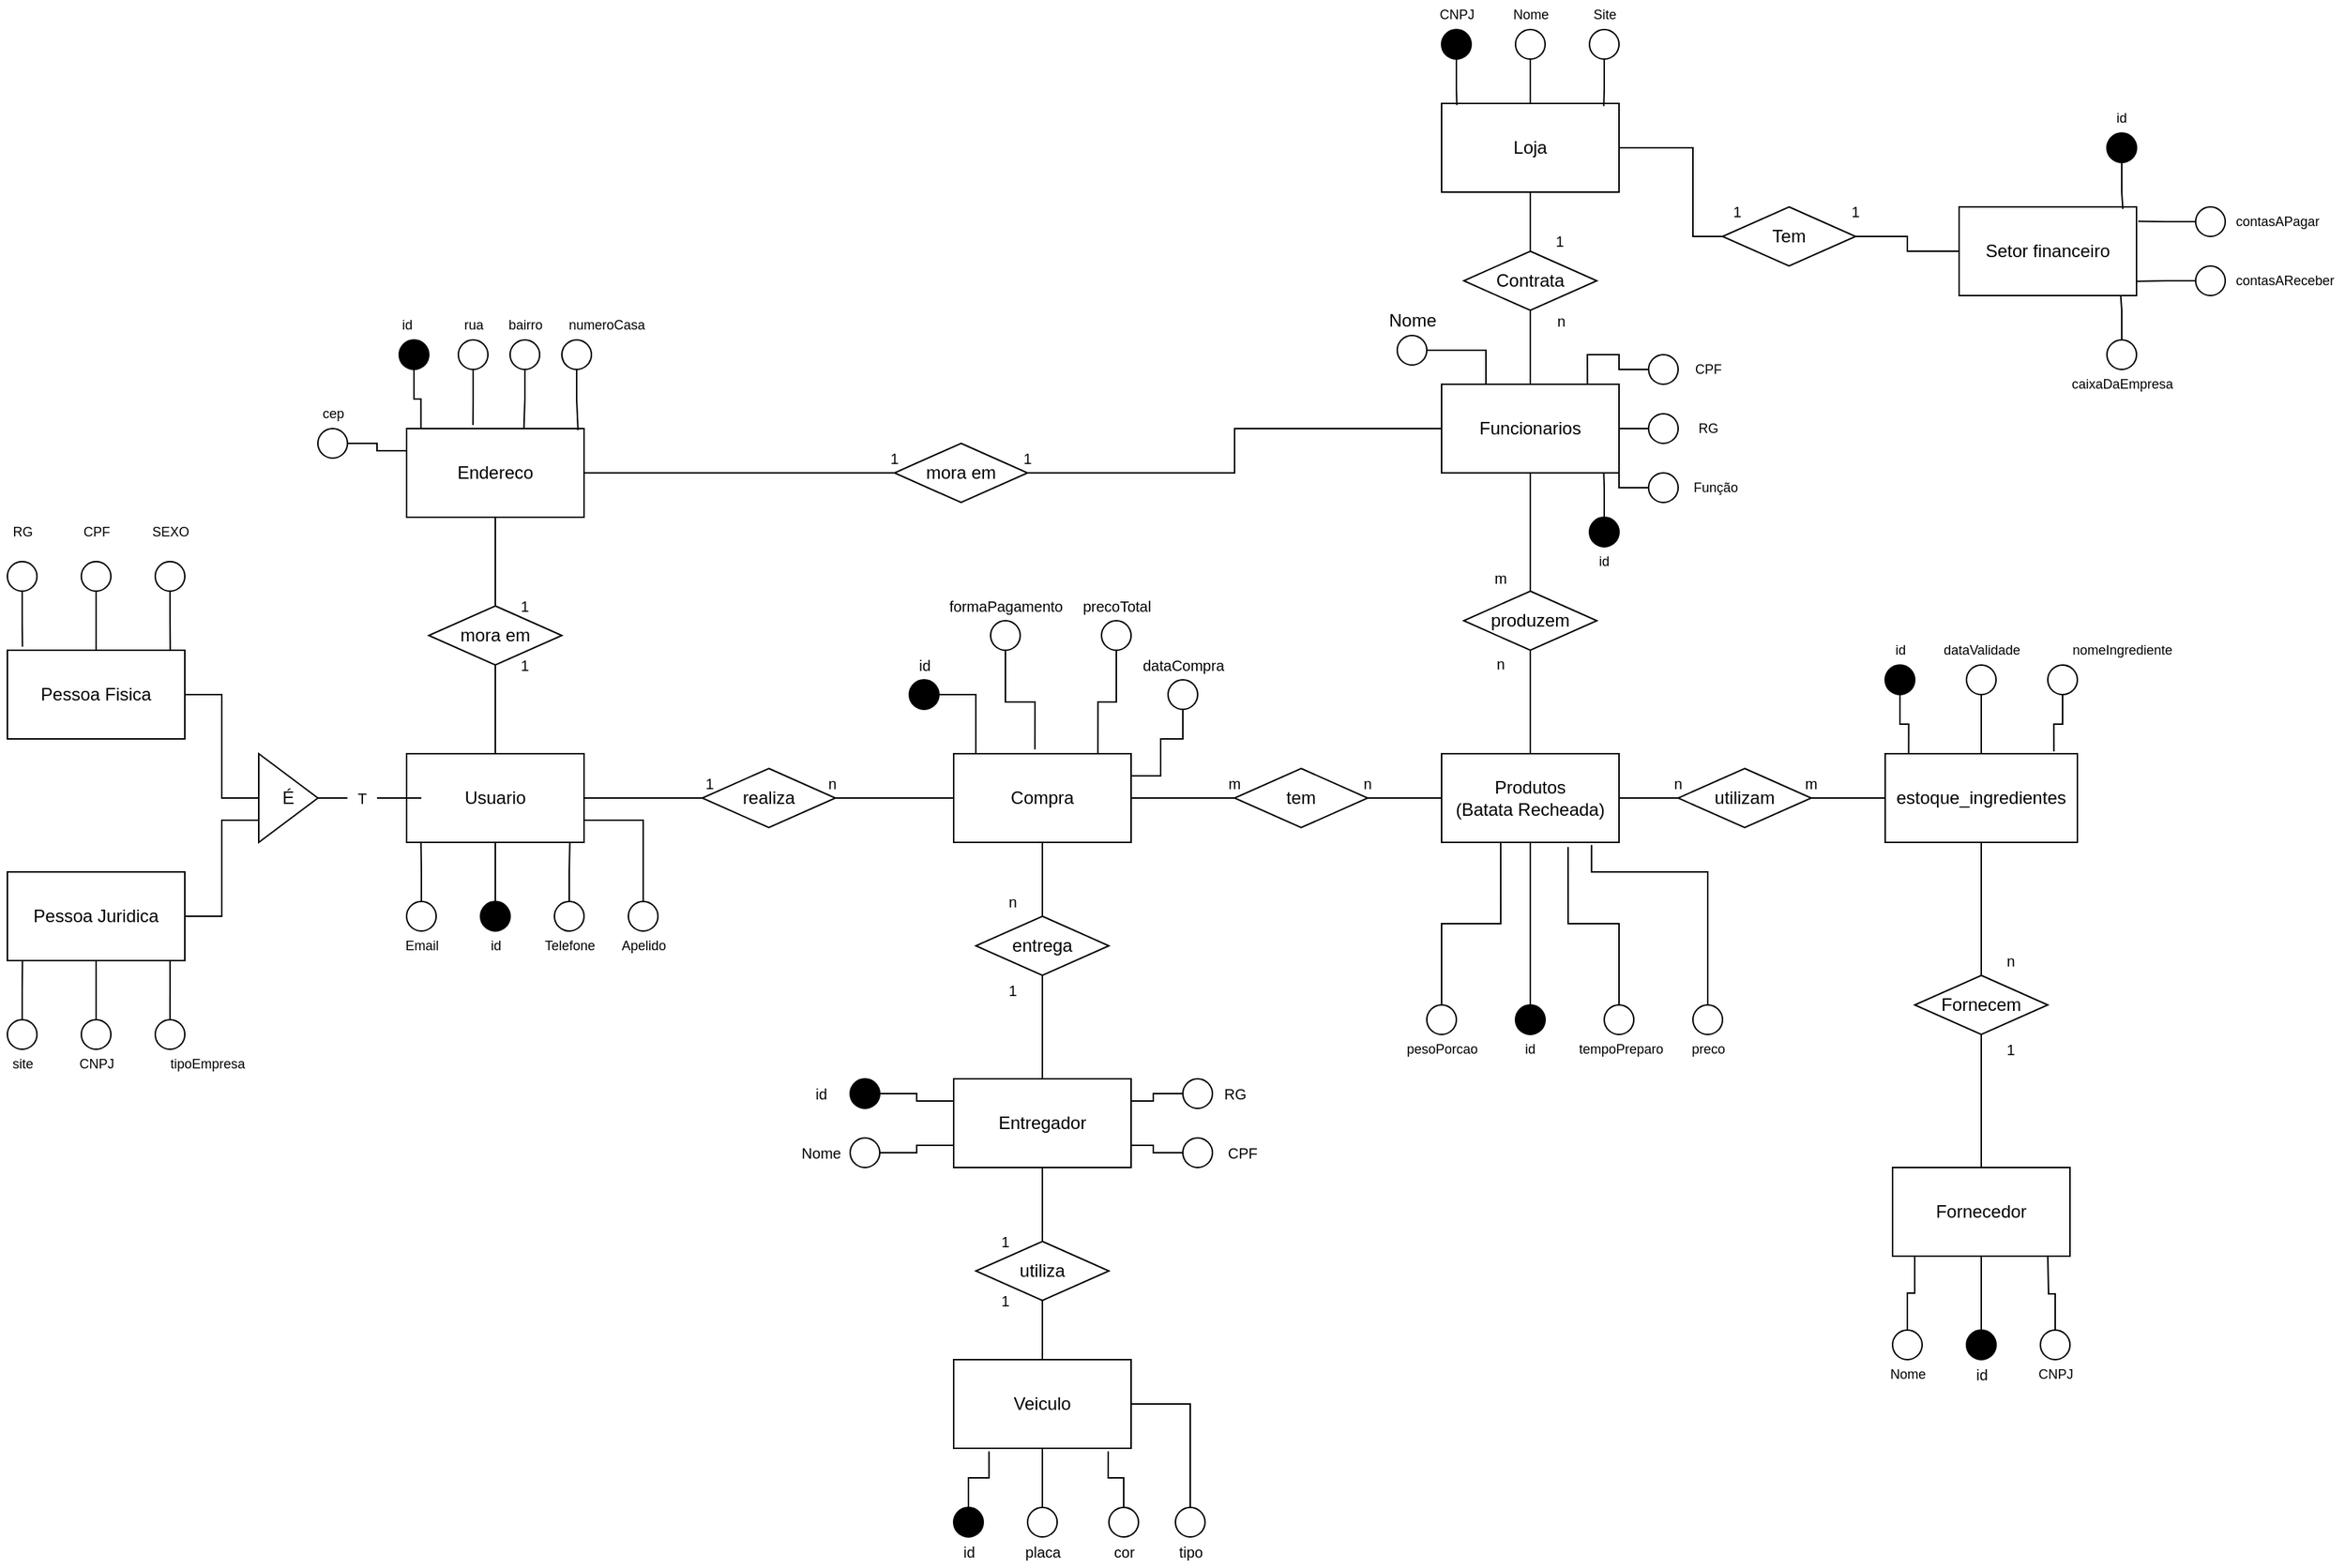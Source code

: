 <mxfile version="15.7.0" type="device"><diagram id="R2lEEEUBdFMjLlhIrx00" name="Page-1"><mxGraphModel dx="1831" dy="510" grid="1" gridSize="10" guides="1" tooltips="1" connect="1" arrows="1" fold="1" page="1" pageScale="1" pageWidth="850" pageHeight="1100" math="0" shadow="0" extFonts="Permanent Marker^https://fonts.googleapis.com/css?family=Permanent+Marker"><root><mxCell id="0"/><mxCell id="1" parent="0"/><mxCell id="FwHc09pwFE9W-Kb73CJS-31" style="edgeStyle=orthogonalEdgeStyle;rounded=0;orthogonalLoop=1;jettySize=auto;html=1;entryX=1;entryY=0.5;entryDx=0;entryDy=0;endArrow=none;endFill=0;" parent="1" source="FwHc09pwFE9W-Kb73CJS-1" target="FwHc09pwFE9W-Kb73CJS-23" edge="1"><mxGeometry relative="1" as="geometry"/></mxCell><mxCell id="FwHc09pwFE9W-Kb73CJS-1" value="Funcionarios" style="rounded=0;whiteSpace=wrap;html=1;fillColor=#FFFFFF;" parent="1" vertex="1"><mxGeometry x="600" y="270" width="120" height="60" as="geometry"/></mxCell><mxCell id="FwHc09pwFE9W-Kb73CJS-16" style="edgeStyle=orthogonalEdgeStyle;rounded=0;orthogonalLoop=1;jettySize=auto;html=1;entryX=1;entryY=0.5;entryDx=0;entryDy=0;endArrow=none;endFill=0;startArrow=none;" parent="1" source="FwHc09pwFE9W-Kb73CJS-257" target="FwHc09pwFE9W-Kb73CJS-15" edge="1"><mxGeometry relative="1" as="geometry"/></mxCell><mxCell id="FwHc09pwFE9W-Kb73CJS-29" style="edgeStyle=orthogonalEdgeStyle;rounded=0;orthogonalLoop=1;jettySize=auto;html=1;entryX=0.5;entryY=1;entryDx=0;entryDy=0;endArrow=none;endFill=0;" parent="1" source="FwHc09pwFE9W-Kb73CJS-4" target="FwHc09pwFE9W-Kb73CJS-21" edge="1"><mxGeometry relative="1" as="geometry"/></mxCell><mxCell id="FwHc09pwFE9W-Kb73CJS-33" style="edgeStyle=orthogonalEdgeStyle;rounded=0;orthogonalLoop=1;jettySize=auto;html=1;entryX=0;entryY=0.5;entryDx=0;entryDy=0;endArrow=none;endFill=0;" parent="1" source="FwHc09pwFE9W-Kb73CJS-4" target="FwHc09pwFE9W-Kb73CJS-24" edge="1"><mxGeometry relative="1" as="geometry"/></mxCell><mxCell id="FwHc09pwFE9W-Kb73CJS-4" value="Usuario" style="rounded=0;whiteSpace=wrap;html=1;" parent="1" vertex="1"><mxGeometry x="-100" y="520" width="120" height="60" as="geometry"/></mxCell><mxCell id="FwHc09pwFE9W-Kb73CJS-5" value="Endereco" style="rounded=0;whiteSpace=wrap;html=1;" parent="1" vertex="1"><mxGeometry x="-100" y="300" width="120" height="60" as="geometry"/></mxCell><mxCell id="FwHc09pwFE9W-Kb73CJS-41" style="edgeStyle=orthogonalEdgeStyle;rounded=0;orthogonalLoop=1;jettySize=auto;html=1;endArrow=none;endFill=0;" parent="1" source="FwHc09pwFE9W-Kb73CJS-6" target="FwHc09pwFE9W-Kb73CJS-28" edge="1"><mxGeometry relative="1" as="geometry"/></mxCell><mxCell id="FwHc09pwFE9W-Kb73CJS-6" value="estoque_ingredientes" style="rounded=0;whiteSpace=wrap;html=1;" parent="1" vertex="1"><mxGeometry x="900" y="520" width="130" height="60" as="geometry"/></mxCell><mxCell id="FwHc09pwFE9W-Kb73CJS-35" style="edgeStyle=orthogonalEdgeStyle;rounded=0;orthogonalLoop=1;jettySize=auto;html=1;endArrow=none;endFill=0;" parent="1" source="FwHc09pwFE9W-Kb73CJS-7" target="FwHc09pwFE9W-Kb73CJS-25" edge="1"><mxGeometry relative="1" as="geometry"/></mxCell><mxCell id="FwHc09pwFE9W-Kb73CJS-50" style="edgeStyle=orthogonalEdgeStyle;rounded=0;orthogonalLoop=1;jettySize=auto;html=1;endArrow=none;endFill=0;" parent="1" source="FwHc09pwFE9W-Kb73CJS-7" target="FwHc09pwFE9W-Kb73CJS-46" edge="1"><mxGeometry relative="1" as="geometry"/></mxCell><mxCell id="FwHc09pwFE9W-Kb73CJS-7" value="Compra" style="rounded=0;whiteSpace=wrap;html=1;" parent="1" vertex="1"><mxGeometry x="270" y="520" width="120" height="60" as="geometry"/></mxCell><mxCell id="FwHc09pwFE9W-Kb73CJS-52" style="edgeStyle=orthogonalEdgeStyle;rounded=0;orthogonalLoop=1;jettySize=auto;html=1;endArrow=none;endFill=0;" parent="1" source="FwHc09pwFE9W-Kb73CJS-9" target="FwHc09pwFE9W-Kb73CJS-48" edge="1"><mxGeometry relative="1" as="geometry"/></mxCell><mxCell id="FwHc09pwFE9W-Kb73CJS-9" value="Entregador" style="rounded=0;whiteSpace=wrap;html=1;" parent="1" vertex="1"><mxGeometry x="270" y="740" width="120" height="60" as="geometry"/></mxCell><mxCell id="FwHc09pwFE9W-Kb73CJS-37" style="edgeStyle=orthogonalEdgeStyle;rounded=0;orthogonalLoop=1;jettySize=auto;html=1;endArrow=none;endFill=0;" parent="1" source="FwHc09pwFE9W-Kb73CJS-10" target="FwHc09pwFE9W-Kb73CJS-26" edge="1"><mxGeometry relative="1" as="geometry"/></mxCell><mxCell id="FwHc09pwFE9W-Kb73CJS-38" style="edgeStyle=orthogonalEdgeStyle;rounded=0;orthogonalLoop=1;jettySize=auto;html=1;endArrow=none;endFill=0;" parent="1" source="FwHc09pwFE9W-Kb73CJS-10" target="FwHc09pwFE9W-Kb73CJS-27" edge="1"><mxGeometry relative="1" as="geometry"/></mxCell><mxCell id="FwHc09pwFE9W-Kb73CJS-10" value="Produtos&lt;br&gt;(Batata Recheada)" style="rounded=0;whiteSpace=wrap;html=1;" parent="1" vertex="1"><mxGeometry x="600" y="520" width="120" height="60" as="geometry"/></mxCell><mxCell id="FwHc09pwFE9W-Kb73CJS-11" value="Veiculo" style="rounded=0;whiteSpace=wrap;html=1;" parent="1" vertex="1"><mxGeometry x="270" y="930" width="120" height="60" as="geometry"/></mxCell><mxCell id="FwHc09pwFE9W-Kb73CJS-42" style="edgeStyle=orthogonalEdgeStyle;rounded=0;orthogonalLoop=1;jettySize=auto;html=1;endArrow=none;endFill=0;" parent="1" source="FwHc09pwFE9W-Kb73CJS-12" target="FwHc09pwFE9W-Kb73CJS-28" edge="1"><mxGeometry relative="1" as="geometry"/></mxCell><mxCell id="FwHc09pwFE9W-Kb73CJS-12" value="Fornecedor" style="rounded=0;whiteSpace=wrap;html=1;" parent="1" vertex="1"><mxGeometry x="905" y="800" width="120" height="60" as="geometry"/></mxCell><mxCell id="FwHc09pwFE9W-Kb73CJS-19" style="edgeStyle=orthogonalEdgeStyle;rounded=0;orthogonalLoop=1;jettySize=auto;html=1;entryX=0;entryY=0.75;entryDx=0;entryDy=0;endArrow=none;endFill=0;" parent="1" source="FwHc09pwFE9W-Kb73CJS-13" target="FwHc09pwFE9W-Kb73CJS-15" edge="1"><mxGeometry relative="1" as="geometry"/></mxCell><mxCell id="FwHc09pwFE9W-Kb73CJS-13" value="Pessoa Juridica" style="rounded=0;whiteSpace=wrap;html=1;" parent="1" vertex="1"><mxGeometry x="-370" y="600" width="120" height="60" as="geometry"/></mxCell><mxCell id="FwHc09pwFE9W-Kb73CJS-14" value="Pessoa Fisica" style="rounded=0;whiteSpace=wrap;html=1;" parent="1" vertex="1"><mxGeometry x="-370" y="450" width="120" height="60" as="geometry"/></mxCell><mxCell id="FwHc09pwFE9W-Kb73CJS-17" style="edgeStyle=orthogonalEdgeStyle;rounded=0;orthogonalLoop=1;jettySize=auto;html=1;entryX=1;entryY=0.5;entryDx=0;entryDy=0;endArrow=none;endFill=0;" parent="1" source="FwHc09pwFE9W-Kb73CJS-15" target="FwHc09pwFE9W-Kb73CJS-14" edge="1"><mxGeometry relative="1" as="geometry"/></mxCell><mxCell id="FwHc09pwFE9W-Kb73CJS-15" value="É" style="triangle;whiteSpace=wrap;html=1;strokeColor=#000000;fillColor=#FFFFFF;" parent="1" vertex="1"><mxGeometry x="-200" y="520" width="40" height="60" as="geometry"/></mxCell><mxCell id="FwHc09pwFE9W-Kb73CJS-30" style="edgeStyle=orthogonalEdgeStyle;rounded=0;orthogonalLoop=1;jettySize=auto;html=1;endArrow=none;endFill=0;" parent="1" source="FwHc09pwFE9W-Kb73CJS-21" target="FwHc09pwFE9W-Kb73CJS-5" edge="1"><mxGeometry relative="1" as="geometry"/></mxCell><mxCell id="FwHc09pwFE9W-Kb73CJS-21" value="mora em" style="shape=rhombus;perimeter=rhombusPerimeter;whiteSpace=wrap;html=1;align=center;strokeColor=#000000;fillColor=#FFFFFF;" parent="1" vertex="1"><mxGeometry x="-85" y="420" width="90" height="40" as="geometry"/></mxCell><mxCell id="FwHc09pwFE9W-Kb73CJS-32" style="edgeStyle=orthogonalEdgeStyle;rounded=0;orthogonalLoop=1;jettySize=auto;html=1;endArrow=none;endFill=0;" parent="1" source="FwHc09pwFE9W-Kb73CJS-23" target="FwHc09pwFE9W-Kb73CJS-5" edge="1"><mxGeometry relative="1" as="geometry"/></mxCell><mxCell id="FwHc09pwFE9W-Kb73CJS-23" value="mora em" style="shape=rhombus;perimeter=rhombusPerimeter;whiteSpace=wrap;html=1;align=center;strokeColor=#000000;fillColor=#FFFFFF;" parent="1" vertex="1"><mxGeometry x="230" y="310" width="90" height="40" as="geometry"/></mxCell><mxCell id="FwHc09pwFE9W-Kb73CJS-34" style="edgeStyle=orthogonalEdgeStyle;rounded=0;orthogonalLoop=1;jettySize=auto;html=1;endArrow=none;endFill=0;" parent="1" source="FwHc09pwFE9W-Kb73CJS-24" target="FwHc09pwFE9W-Kb73CJS-7" edge="1"><mxGeometry relative="1" as="geometry"/></mxCell><mxCell id="FwHc09pwFE9W-Kb73CJS-24" value="realiza" style="shape=rhombus;perimeter=rhombusPerimeter;whiteSpace=wrap;html=1;align=center;strokeColor=#000000;fillColor=#FFFFFF;" parent="1" vertex="1"><mxGeometry x="100" y="530" width="90" height="40" as="geometry"/></mxCell><mxCell id="FwHc09pwFE9W-Kb73CJS-36" style="edgeStyle=orthogonalEdgeStyle;rounded=0;orthogonalLoop=1;jettySize=auto;html=1;endArrow=none;endFill=0;" parent="1" source="FwHc09pwFE9W-Kb73CJS-25" target="FwHc09pwFE9W-Kb73CJS-10" edge="1"><mxGeometry relative="1" as="geometry"/></mxCell><mxCell id="FwHc09pwFE9W-Kb73CJS-25" value="tem" style="shape=rhombus;perimeter=rhombusPerimeter;whiteSpace=wrap;html=1;align=center;strokeColor=#000000;fillColor=#FFFFFF;" parent="1" vertex="1"><mxGeometry x="460" y="530" width="90" height="40" as="geometry"/></mxCell><mxCell id="FwHc09pwFE9W-Kb73CJS-40" style="edgeStyle=orthogonalEdgeStyle;rounded=0;orthogonalLoop=1;jettySize=auto;html=1;endArrow=none;endFill=0;" parent="1" source="FwHc09pwFE9W-Kb73CJS-26" target="FwHc09pwFE9W-Kb73CJS-6" edge="1"><mxGeometry relative="1" as="geometry"/></mxCell><mxCell id="FwHc09pwFE9W-Kb73CJS-26" value="utilizam" style="shape=rhombus;perimeter=rhombusPerimeter;whiteSpace=wrap;html=1;align=center;strokeColor=#000000;fillColor=#FFFFFF;" parent="1" vertex="1"><mxGeometry x="760" y="530" width="90" height="40" as="geometry"/></mxCell><mxCell id="FwHc09pwFE9W-Kb73CJS-39" style="edgeStyle=orthogonalEdgeStyle;rounded=0;orthogonalLoop=1;jettySize=auto;html=1;endArrow=none;endFill=0;" parent="1" source="FwHc09pwFE9W-Kb73CJS-27" target="FwHc09pwFE9W-Kb73CJS-1" edge="1"><mxGeometry relative="1" as="geometry"/></mxCell><mxCell id="FwHc09pwFE9W-Kb73CJS-27" value="produzem" style="shape=rhombus;perimeter=rhombusPerimeter;whiteSpace=wrap;html=1;align=center;strokeColor=#000000;fillColor=#FFFFFF;" parent="1" vertex="1"><mxGeometry x="615" y="410" width="90" height="40" as="geometry"/></mxCell><mxCell id="FwHc09pwFE9W-Kb73CJS-28" value="Fornecem" style="shape=rhombus;perimeter=rhombusPerimeter;whiteSpace=wrap;html=1;align=center;strokeColor=#000000;fillColor=#FFFFFF;" parent="1" vertex="1"><mxGeometry x="920" y="670" width="90" height="40" as="geometry"/></mxCell><mxCell id="FwHc09pwFE9W-Kb73CJS-51" style="edgeStyle=orthogonalEdgeStyle;rounded=0;orthogonalLoop=1;jettySize=auto;html=1;endArrow=none;endFill=0;" parent="1" source="FwHc09pwFE9W-Kb73CJS-46" target="FwHc09pwFE9W-Kb73CJS-9" edge="1"><mxGeometry relative="1" as="geometry"/></mxCell><mxCell id="FwHc09pwFE9W-Kb73CJS-46" value="entrega" style="shape=rhombus;perimeter=rhombusPerimeter;whiteSpace=wrap;html=1;align=center;strokeColor=#000000;fillColor=#FFFFFF;" parent="1" vertex="1"><mxGeometry x="285" y="630" width="90" height="40" as="geometry"/></mxCell><mxCell id="FwHc09pwFE9W-Kb73CJS-53" style="edgeStyle=orthogonalEdgeStyle;rounded=0;orthogonalLoop=1;jettySize=auto;html=1;endArrow=none;endFill=0;" parent="1" source="FwHc09pwFE9W-Kb73CJS-48" target="FwHc09pwFE9W-Kb73CJS-11" edge="1"><mxGeometry relative="1" as="geometry"/></mxCell><mxCell id="FwHc09pwFE9W-Kb73CJS-48" value="utiliza" style="shape=rhombus;perimeter=rhombusPerimeter;whiteSpace=wrap;html=1;align=center;strokeColor=#000000;fillColor=#FFFFFF;" parent="1" vertex="1"><mxGeometry x="285" y="850" width="90" height="40" as="geometry"/></mxCell><mxCell id="FwHc09pwFE9W-Kb73CJS-74" style="edgeStyle=orthogonalEdgeStyle;rounded=0;orthogonalLoop=1;jettySize=auto;html=1;entryX=0.085;entryY=-0.04;entryDx=0;entryDy=0;entryPerimeter=0;fontSize=9;endArrow=none;endFill=0;" parent="1" source="FwHc09pwFE9W-Kb73CJS-57" target="FwHc09pwFE9W-Kb73CJS-14" edge="1"><mxGeometry relative="1" as="geometry"/></mxCell><mxCell id="FwHc09pwFE9W-Kb73CJS-57" value="" style="ellipse;whiteSpace=wrap;html=1;aspect=fixed;strokeColor=#000000;strokeWidth=1;fillColor=#FFFFFF;gradientColor=none;" parent="1" vertex="1"><mxGeometry x="-370" y="390" width="20" height="20" as="geometry"/></mxCell><mxCell id="FwHc09pwFE9W-Kb73CJS-75" style="edgeStyle=orthogonalEdgeStyle;rounded=0;orthogonalLoop=1;jettySize=auto;html=1;entryX=0.5;entryY=0;entryDx=0;entryDy=0;fontSize=9;endArrow=none;endFill=0;" parent="1" source="FwHc09pwFE9W-Kb73CJS-58" target="FwHc09pwFE9W-Kb73CJS-14" edge="1"><mxGeometry relative="1" as="geometry"/></mxCell><mxCell id="FwHc09pwFE9W-Kb73CJS-58" value="" style="ellipse;whiteSpace=wrap;html=1;aspect=fixed;strokeColor=#000000;strokeWidth=1;fillColor=#FFFFFF;gradientColor=none;" parent="1" vertex="1"><mxGeometry x="-320" y="390" width="20" height="20" as="geometry"/></mxCell><mxCell id="FwHc09pwFE9W-Kb73CJS-76" style="edgeStyle=orthogonalEdgeStyle;rounded=0;orthogonalLoop=1;jettySize=auto;html=1;entryX=0.918;entryY=0.007;entryDx=0;entryDy=0;entryPerimeter=0;fontSize=9;endArrow=none;endFill=0;" parent="1" source="FwHc09pwFE9W-Kb73CJS-59" target="FwHc09pwFE9W-Kb73CJS-14" edge="1"><mxGeometry relative="1" as="geometry"/></mxCell><mxCell id="FwHc09pwFE9W-Kb73CJS-59" value="" style="ellipse;whiteSpace=wrap;html=1;aspect=fixed;strokeColor=#000000;strokeWidth=1;fillColor=#FFFFFF;gradientColor=none;" parent="1" vertex="1"><mxGeometry x="-270" y="390" width="20" height="20" as="geometry"/></mxCell><mxCell id="FwHc09pwFE9W-Kb73CJS-79" style="edgeStyle=orthogonalEdgeStyle;rounded=0;orthogonalLoop=1;jettySize=auto;html=1;entryX=0.085;entryY=0.991;entryDx=0;entryDy=0;entryPerimeter=0;fontSize=9;endArrow=none;endFill=0;" parent="1" source="FwHc09pwFE9W-Kb73CJS-62" target="FwHc09pwFE9W-Kb73CJS-13" edge="1"><mxGeometry relative="1" as="geometry"/></mxCell><mxCell id="FwHc09pwFE9W-Kb73CJS-62" value="" style="ellipse;whiteSpace=wrap;html=1;aspect=fixed;strokeColor=#000000;strokeWidth=1;fillColor=#FFFFFF;gradientColor=none;" parent="1" vertex="1"><mxGeometry x="-370" y="700" width="20" height="20" as="geometry"/></mxCell><mxCell id="FwHc09pwFE9W-Kb73CJS-78" style="edgeStyle=orthogonalEdgeStyle;rounded=0;orthogonalLoop=1;jettySize=auto;html=1;entryX=0.5;entryY=1;entryDx=0;entryDy=0;fontSize=9;endArrow=none;endFill=0;" parent="1" source="FwHc09pwFE9W-Kb73CJS-63" target="FwHc09pwFE9W-Kb73CJS-13" edge="1"><mxGeometry relative="1" as="geometry"/></mxCell><mxCell id="FwHc09pwFE9W-Kb73CJS-63" value="" style="ellipse;whiteSpace=wrap;html=1;aspect=fixed;strokeColor=#000000;strokeWidth=1;fillColor=#FFFFFF;gradientColor=none;" parent="1" vertex="1"><mxGeometry x="-320" y="700" width="20" height="20" as="geometry"/></mxCell><mxCell id="FwHc09pwFE9W-Kb73CJS-80" style="edgeStyle=orthogonalEdgeStyle;rounded=0;orthogonalLoop=1;jettySize=auto;html=1;entryX=0.917;entryY=1;entryDx=0;entryDy=0;entryPerimeter=0;fontSize=9;endArrow=none;endFill=0;" parent="1" source="FwHc09pwFE9W-Kb73CJS-64" target="FwHc09pwFE9W-Kb73CJS-13" edge="1"><mxGeometry relative="1" as="geometry"/></mxCell><mxCell id="FwHc09pwFE9W-Kb73CJS-64" value="" style="ellipse;whiteSpace=wrap;html=1;aspect=fixed;strokeColor=#000000;strokeWidth=1;fillColor=#FFFFFF;gradientColor=none;" parent="1" vertex="1"><mxGeometry x="-270" y="700" width="20" height="20" as="geometry"/></mxCell><mxCell id="FwHc09pwFE9W-Kb73CJS-65" value="&lt;font style=&quot;font-size: 9px;&quot;&gt;CNPJ&lt;/font&gt;" style="text;html=1;align=center;verticalAlign=middle;resizable=0;points=[];autosize=1;strokeColor=none;fontSize=9;" parent="1" vertex="1"><mxGeometry x="-330" y="720" width="40" height="20" as="geometry"/></mxCell><mxCell id="FwHc09pwFE9W-Kb73CJS-66" value="tipoEmpresa" style="text;html=1;align=center;verticalAlign=middle;resizable=0;points=[];autosize=1;strokeColor=none;fontSize=9;" parent="1" vertex="1"><mxGeometry x="-270" y="720" width="70" height="20" as="geometry"/></mxCell><mxCell id="FwHc09pwFE9W-Kb73CJS-67" value="site" style="text;html=1;align=center;verticalAlign=middle;resizable=0;points=[];autosize=1;strokeColor=none;fontSize=9;" parent="1" vertex="1"><mxGeometry x="-375" y="720" width="30" height="20" as="geometry"/></mxCell><mxCell id="FwHc09pwFE9W-Kb73CJS-69" value="RG" style="text;html=1;align=center;verticalAlign=middle;resizable=0;points=[];autosize=1;strokeColor=none;fontSize=9;" parent="1" vertex="1"><mxGeometry x="-375" y="360" width="30" height="20" as="geometry"/></mxCell><mxCell id="FwHc09pwFE9W-Kb73CJS-70" value="CPF" style="text;html=1;align=center;verticalAlign=middle;resizable=0;points=[];autosize=1;strokeColor=none;fontSize=9;" parent="1" vertex="1"><mxGeometry x="-325" y="360" width="30" height="20" as="geometry"/></mxCell><mxCell id="FwHc09pwFE9W-Kb73CJS-71" value="SEXO" style="text;html=1;align=center;verticalAlign=middle;resizable=0;points=[];autosize=1;strokeColor=none;fontSize=9;" parent="1" vertex="1"><mxGeometry x="-280" y="360" width="40" height="20" as="geometry"/></mxCell><mxCell id="FwHc09pwFE9W-Kb73CJS-87" style="edgeStyle=orthogonalEdgeStyle;rounded=0;orthogonalLoop=1;jettySize=auto;html=1;fontSize=9;endArrow=none;endFill=0;" parent="1" source="FwHc09pwFE9W-Kb73CJS-82" target="FwHc09pwFE9W-Kb73CJS-86" edge="1"><mxGeometry relative="1" as="geometry"/></mxCell><mxCell id="FwHc09pwFE9W-Kb73CJS-90" style="edgeStyle=orthogonalEdgeStyle;rounded=0;orthogonalLoop=1;jettySize=auto;html=1;fontSize=9;endArrow=none;endFill=0;" parent="1" source="FwHc09pwFE9W-Kb73CJS-82" target="FwHc09pwFE9W-Kb73CJS-85" edge="1"><mxGeometry relative="1" as="geometry"><Array as="points"><mxPoint x="770" y="110"/><mxPoint x="770" y="170"/></Array></mxGeometry></mxCell><mxCell id="FwHc09pwFE9W-Kb73CJS-82" value="Loja" style="rounded=0;whiteSpace=wrap;html=1;fillColor=#FFFFFF;" parent="1" vertex="1"><mxGeometry x="600" y="80" width="120" height="60" as="geometry"/></mxCell><mxCell id="FwHc09pwFE9W-Kb73CJS-83" value="Setor financeiro" style="rounded=0;whiteSpace=wrap;html=1;fillColor=#FFFFFF;" parent="1" vertex="1"><mxGeometry x="950" y="150" width="120" height="60" as="geometry"/></mxCell><mxCell id="FwHc09pwFE9W-Kb73CJS-91" style="edgeStyle=orthogonalEdgeStyle;rounded=0;orthogonalLoop=1;jettySize=auto;html=1;fontSize=9;endArrow=none;endFill=0;" parent="1" source="FwHc09pwFE9W-Kb73CJS-85" target="FwHc09pwFE9W-Kb73CJS-83" edge="1"><mxGeometry relative="1" as="geometry"/></mxCell><mxCell id="FwHc09pwFE9W-Kb73CJS-85" value="Tem" style="shape=rhombus;perimeter=rhombusPerimeter;whiteSpace=wrap;html=1;align=center;strokeColor=#000000;fillColor=#FFFFFF;" parent="1" vertex="1"><mxGeometry x="790" y="150" width="90" height="40" as="geometry"/></mxCell><mxCell id="FwHc09pwFE9W-Kb73CJS-88" style="edgeStyle=orthogonalEdgeStyle;rounded=0;orthogonalLoop=1;jettySize=auto;html=1;fontSize=9;endArrow=none;endFill=0;" parent="1" source="FwHc09pwFE9W-Kb73CJS-86" target="FwHc09pwFE9W-Kb73CJS-1" edge="1"><mxGeometry relative="1" as="geometry"/></mxCell><mxCell id="FwHc09pwFE9W-Kb73CJS-86" value="Contrata" style="shape=rhombus;perimeter=rhombusPerimeter;whiteSpace=wrap;html=1;align=center;strokeColor=#000000;fillColor=#FFFFFF;" parent="1" vertex="1"><mxGeometry x="615" y="180" width="90" height="40" as="geometry"/></mxCell><mxCell id="FwHc09pwFE9W-Kb73CJS-95" style="edgeStyle=orthogonalEdgeStyle;rounded=0;orthogonalLoop=1;jettySize=auto;html=1;entryX=0.081;entryY=1.007;entryDx=0;entryDy=0;entryPerimeter=0;fontSize=9;endArrow=none;endFill=0;" parent="1" source="FwHc09pwFE9W-Kb73CJS-92" target="FwHc09pwFE9W-Kb73CJS-4" edge="1"><mxGeometry relative="1" as="geometry"/></mxCell><mxCell id="FwHc09pwFE9W-Kb73CJS-92" value="" style="ellipse;whiteSpace=wrap;html=1;aspect=fixed;strokeColor=#000000;strokeWidth=1;fillColor=#FFFFFF;gradientColor=none;" parent="1" vertex="1"><mxGeometry x="-100" y="620" width="20" height="20" as="geometry"/></mxCell><mxCell id="FwHc09pwFE9W-Kb73CJS-96" style="edgeStyle=orthogonalEdgeStyle;rounded=0;orthogonalLoop=1;jettySize=auto;html=1;entryX=0.5;entryY=1;entryDx=0;entryDy=0;fontSize=9;endArrow=none;endFill=0;" parent="1" source="FwHc09pwFE9W-Kb73CJS-93" target="FwHc09pwFE9W-Kb73CJS-4" edge="1"><mxGeometry relative="1" as="geometry"/></mxCell><mxCell id="FwHc09pwFE9W-Kb73CJS-93" value="" style="ellipse;whiteSpace=wrap;html=1;aspect=fixed;strokeColor=#000000;strokeWidth=1;gradientColor=none;fillColor=#000000;" parent="1" vertex="1"><mxGeometry x="-50" y="620" width="20" height="20" as="geometry"/></mxCell><mxCell id="FwHc09pwFE9W-Kb73CJS-97" style="edgeStyle=orthogonalEdgeStyle;rounded=0;orthogonalLoop=1;jettySize=auto;html=1;entryX=0.92;entryY=0.995;entryDx=0;entryDy=0;entryPerimeter=0;fontSize=9;endArrow=none;endFill=0;" parent="1" source="FwHc09pwFE9W-Kb73CJS-94" target="FwHc09pwFE9W-Kb73CJS-4" edge="1"><mxGeometry relative="1" as="geometry"/></mxCell><mxCell id="FwHc09pwFE9W-Kb73CJS-94" value="" style="ellipse;whiteSpace=wrap;html=1;aspect=fixed;strokeColor=#000000;strokeWidth=1;fillColor=#FFFFFF;gradientColor=none;" parent="1" vertex="1"><mxGeometry y="620" width="20" height="20" as="geometry"/></mxCell><mxCell id="FwHc09pwFE9W-Kb73CJS-98" value="Email" style="text;html=1;align=center;verticalAlign=middle;resizable=0;points=[];autosize=1;strokeColor=none;fontSize=9;" parent="1" vertex="1"><mxGeometry x="-110" y="640" width="40" height="20" as="geometry"/></mxCell><mxCell id="FwHc09pwFE9W-Kb73CJS-99" value="id" style="text;html=1;align=center;verticalAlign=middle;resizable=0;points=[];autosize=1;strokeColor=none;fontSize=9;" parent="1" vertex="1"><mxGeometry x="-50" y="640" width="20" height="20" as="geometry"/></mxCell><mxCell id="FwHc09pwFE9W-Kb73CJS-100" value="Telefone" style="text;html=1;align=center;verticalAlign=middle;resizable=0;points=[];autosize=1;strokeColor=none;fontSize=9;" parent="1" vertex="1"><mxGeometry x="-15" y="640" width="50" height="20" as="geometry"/></mxCell><mxCell id="FwHc09pwFE9W-Kb73CJS-101" value="Apelido" style="text;html=1;align=center;verticalAlign=middle;resizable=0;points=[];autosize=1;strokeColor=none;fontSize=9;" parent="1" vertex="1"><mxGeometry x="35" y="640" width="50" height="20" as="geometry"/></mxCell><mxCell id="FwHc09pwFE9W-Kb73CJS-105" style="edgeStyle=orthogonalEdgeStyle;rounded=0;orthogonalLoop=1;jettySize=auto;html=1;entryX=1;entryY=0.75;entryDx=0;entryDy=0;fontSize=9;endArrow=none;endFill=0;" parent="1" source="FwHc09pwFE9W-Kb73CJS-102" target="FwHc09pwFE9W-Kb73CJS-4" edge="1"><mxGeometry relative="1" as="geometry"><Array as="points"><mxPoint x="60" y="565"/></Array></mxGeometry></mxCell><mxCell id="FwHc09pwFE9W-Kb73CJS-102" value="" style="ellipse;whiteSpace=wrap;html=1;aspect=fixed;strokeColor=#000000;strokeWidth=1;fillColor=#FFFFFF;gradientColor=none;" parent="1" vertex="1"><mxGeometry x="50" y="620" width="20" height="20" as="geometry"/></mxCell><mxCell id="FwHc09pwFE9W-Kb73CJS-118" style="edgeStyle=orthogonalEdgeStyle;rounded=0;orthogonalLoop=1;jettySize=auto;html=1;entryX=0.081;entryY=0.007;entryDx=0;entryDy=0;entryPerimeter=0;fontSize=9;endArrow=none;endFill=0;" parent="1" source="FwHc09pwFE9W-Kb73CJS-106" target="FwHc09pwFE9W-Kb73CJS-5" edge="1"><mxGeometry relative="1" as="geometry"/></mxCell><mxCell id="FwHc09pwFE9W-Kb73CJS-106" value="" style="ellipse;whiteSpace=wrap;html=1;aspect=fixed;strokeColor=#000000;strokeWidth=1;gradientColor=none;fillColor=#000000;" parent="1" vertex="1"><mxGeometry x="-105" y="240" width="20" height="20" as="geometry"/></mxCell><mxCell id="FwHc09pwFE9W-Kb73CJS-119" style="edgeStyle=orthogonalEdgeStyle;rounded=0;orthogonalLoop=1;jettySize=auto;html=1;entryX=0.374;entryY=-0.039;entryDx=0;entryDy=0;entryPerimeter=0;fontSize=9;endArrow=none;endFill=0;" parent="1" source="FwHc09pwFE9W-Kb73CJS-107" target="FwHc09pwFE9W-Kb73CJS-5" edge="1"><mxGeometry relative="1" as="geometry"/></mxCell><mxCell id="FwHc09pwFE9W-Kb73CJS-107" value="" style="ellipse;whiteSpace=wrap;html=1;aspect=fixed;strokeColor=#000000;strokeWidth=1;fillColor=#FFFFFF;gradientColor=none;" parent="1" vertex="1"><mxGeometry x="-65" y="240" width="20" height="20" as="geometry"/></mxCell><mxCell id="FwHc09pwFE9W-Kb73CJS-120" style="edgeStyle=orthogonalEdgeStyle;rounded=0;orthogonalLoop=1;jettySize=auto;html=1;entryX=0.661;entryY=0.007;entryDx=0;entryDy=0;entryPerimeter=0;fontSize=9;endArrow=none;endFill=0;" parent="1" source="FwHc09pwFE9W-Kb73CJS-108" target="FwHc09pwFE9W-Kb73CJS-5" edge="1"><mxGeometry relative="1" as="geometry"/></mxCell><mxCell id="FwHc09pwFE9W-Kb73CJS-108" value="" style="ellipse;whiteSpace=wrap;html=1;aspect=fixed;strokeColor=#000000;strokeWidth=1;fillColor=#FFFFFF;gradientColor=none;" parent="1" vertex="1"><mxGeometry x="-30" y="240" width="20" height="20" as="geometry"/></mxCell><mxCell id="FwHc09pwFE9W-Kb73CJS-121" style="edgeStyle=orthogonalEdgeStyle;rounded=0;orthogonalLoop=1;jettySize=auto;html=1;entryX=0.966;entryY=0.018;entryDx=0;entryDy=0;entryPerimeter=0;fontSize=9;endArrow=none;endFill=0;" parent="1" source="FwHc09pwFE9W-Kb73CJS-109" target="FwHc09pwFE9W-Kb73CJS-5" edge="1"><mxGeometry relative="1" as="geometry"/></mxCell><mxCell id="FwHc09pwFE9W-Kb73CJS-109" value="" style="ellipse;whiteSpace=wrap;html=1;aspect=fixed;strokeColor=#000000;strokeWidth=1;fillColor=#FFFFFF;gradientColor=none;" parent="1" vertex="1"><mxGeometry x="5" y="240" width="20" height="20" as="geometry"/></mxCell><mxCell id="FwHc09pwFE9W-Kb73CJS-110" value="id" style="text;html=1;align=center;verticalAlign=middle;resizable=0;points=[];autosize=1;strokeColor=none;fontSize=9;" parent="1" vertex="1"><mxGeometry x="-110" y="220" width="20" height="20" as="geometry"/></mxCell><mxCell id="FwHc09pwFE9W-Kb73CJS-111" value="rua" style="text;html=1;align=center;verticalAlign=middle;resizable=0;points=[];autosize=1;strokeColor=none;fontSize=9;" parent="1" vertex="1"><mxGeometry x="-70" y="220" width="30" height="20" as="geometry"/></mxCell><mxCell id="FwHc09pwFE9W-Kb73CJS-112" value="bairro" style="text;html=1;align=center;verticalAlign=middle;resizable=0;points=[];autosize=1;strokeColor=none;fontSize=9;" parent="1" vertex="1"><mxGeometry x="-40" y="220" width="40" height="20" as="geometry"/></mxCell><mxCell id="FwHc09pwFE9W-Kb73CJS-113" value="numeroCasa" style="text;html=1;align=center;verticalAlign=middle;resizable=0;points=[];autosize=1;strokeColor=none;fontSize=9;" parent="1" vertex="1"><mxGeometry y="220" width="70" height="20" as="geometry"/></mxCell><mxCell id="FwHc09pwFE9W-Kb73CJS-117" style="edgeStyle=orthogonalEdgeStyle;rounded=0;orthogonalLoop=1;jettySize=auto;html=1;entryX=0;entryY=0.25;entryDx=0;entryDy=0;fontSize=9;endArrow=none;endFill=0;" parent="1" source="FwHc09pwFE9W-Kb73CJS-114" target="FwHc09pwFE9W-Kb73CJS-5" edge="1"><mxGeometry relative="1" as="geometry"/></mxCell><mxCell id="FwHc09pwFE9W-Kb73CJS-114" value="" style="ellipse;whiteSpace=wrap;html=1;aspect=fixed;strokeColor=#000000;strokeWidth=1;fillColor=#FFFFFF;gradientColor=none;" parent="1" vertex="1"><mxGeometry x="-160" y="300" width="20" height="20" as="geometry"/></mxCell><mxCell id="FwHc09pwFE9W-Kb73CJS-116" value="cep" style="text;html=1;align=center;verticalAlign=middle;resizable=0;points=[];autosize=1;strokeColor=none;fontSize=9;" parent="1" vertex="1"><mxGeometry x="-165" y="280" width="30" height="20" as="geometry"/></mxCell><mxCell id="FwHc09pwFE9W-Kb73CJS-130" style="edgeStyle=orthogonalEdgeStyle;rounded=0;orthogonalLoop=1;jettySize=auto;html=1;entryX=0.822;entryY=0.001;entryDx=0;entryDy=0;entryPerimeter=0;fontSize=9;endArrow=none;endFill=0;" parent="1" source="FwHc09pwFE9W-Kb73CJS-123" target="FwHc09pwFE9W-Kb73CJS-1" edge="1"><mxGeometry relative="1" as="geometry"/></mxCell><mxCell id="FwHc09pwFE9W-Kb73CJS-123" value="" style="ellipse;whiteSpace=wrap;html=1;aspect=fixed;strokeColor=#000000;strokeWidth=1;fillColor=#FFFFFF;gradientColor=none;" parent="1" vertex="1"><mxGeometry x="740" y="250" width="20" height="20" as="geometry"/></mxCell><mxCell id="FwHc09pwFE9W-Kb73CJS-129" style="edgeStyle=orthogonalEdgeStyle;rounded=0;orthogonalLoop=1;jettySize=auto;html=1;entryX=1;entryY=0.5;entryDx=0;entryDy=0;fontSize=9;endArrow=none;endFill=0;" parent="1" source="FwHc09pwFE9W-Kb73CJS-124" target="FwHc09pwFE9W-Kb73CJS-1" edge="1"><mxGeometry relative="1" as="geometry"/></mxCell><mxCell id="FwHc09pwFE9W-Kb73CJS-124" value="" style="ellipse;whiteSpace=wrap;html=1;aspect=fixed;strokeColor=#000000;strokeWidth=1;fillColor=#FFFFFF;gradientColor=none;" parent="1" vertex="1"><mxGeometry x="740" y="290" width="20" height="20" as="geometry"/></mxCell><mxCell id="FwHc09pwFE9W-Kb73CJS-128" style="edgeStyle=orthogonalEdgeStyle;rounded=0;orthogonalLoop=1;jettySize=auto;html=1;entryX=1;entryY=0.75;entryDx=0;entryDy=0;fontSize=9;endArrow=none;endFill=0;" parent="1" source="FwHc09pwFE9W-Kb73CJS-125" target="FwHc09pwFE9W-Kb73CJS-1" edge="1"><mxGeometry relative="1" as="geometry"/></mxCell><mxCell id="FwHc09pwFE9W-Kb73CJS-125" value="" style="ellipse;whiteSpace=wrap;html=1;aspect=fixed;strokeColor=#000000;strokeWidth=1;fillColor=#FFFFFF;gradientColor=none;" parent="1" vertex="1"><mxGeometry x="740" y="330" width="20" height="20" as="geometry"/></mxCell><mxCell id="FwHc09pwFE9W-Kb73CJS-127" style="edgeStyle=orthogonalEdgeStyle;rounded=0;orthogonalLoop=1;jettySize=auto;html=1;entryX=0.914;entryY=1.001;entryDx=0;entryDy=0;entryPerimeter=0;fontSize=9;endArrow=none;endFill=0;" parent="1" source="FwHc09pwFE9W-Kb73CJS-126" target="FwHc09pwFE9W-Kb73CJS-1" edge="1"><mxGeometry relative="1" as="geometry"/></mxCell><mxCell id="FwHc09pwFE9W-Kb73CJS-126" value="" style="ellipse;whiteSpace=wrap;html=1;aspect=fixed;strokeColor=#000000;strokeWidth=1;gradientColor=none;fillColor=#000000;" parent="1" vertex="1"><mxGeometry x="700" y="360" width="20" height="20" as="geometry"/></mxCell><mxCell id="FwHc09pwFE9W-Kb73CJS-131" value="id" style="text;html=1;strokeColor=none;fillColor=none;align=center;verticalAlign=middle;whiteSpace=wrap;rounded=0;fontSize=9;" parent="1" vertex="1"><mxGeometry x="690" y="380" width="40" height="20" as="geometry"/></mxCell><mxCell id="FwHc09pwFE9W-Kb73CJS-132" value="Função" style="text;html=1;align=center;verticalAlign=middle;resizable=0;points=[];autosize=1;strokeColor=none;fontSize=9;" parent="1" vertex="1"><mxGeometry x="760" y="330" width="50" height="20" as="geometry"/></mxCell><mxCell id="FwHc09pwFE9W-Kb73CJS-133" value="RG" style="text;html=1;align=center;verticalAlign=middle;resizable=0;points=[];autosize=1;strokeColor=none;fontSize=9;" parent="1" vertex="1"><mxGeometry x="765" y="290" width="30" height="20" as="geometry"/></mxCell><mxCell id="FwHc09pwFE9W-Kb73CJS-134" value="CPF" style="text;html=1;align=center;verticalAlign=middle;resizable=0;points=[];autosize=1;strokeColor=none;fontSize=9;" parent="1" vertex="1"><mxGeometry x="765" y="250" width="30" height="20" as="geometry"/></mxCell><mxCell id="FwHc09pwFE9W-Kb73CJS-142" style="edgeStyle=orthogonalEdgeStyle;rounded=0;orthogonalLoop=1;jettySize=auto;html=1;entryX=0.086;entryY=0.018;entryDx=0;entryDy=0;entryPerimeter=0;fontSize=9;endArrow=none;endFill=0;" parent="1" source="FwHc09pwFE9W-Kb73CJS-136" target="FwHc09pwFE9W-Kb73CJS-82" edge="1"><mxGeometry relative="1" as="geometry"/></mxCell><mxCell id="FwHc09pwFE9W-Kb73CJS-136" value="" style="ellipse;whiteSpace=wrap;html=1;aspect=fixed;strokeWidth=1;gradientColor=none;fillColor=#000000;" parent="1" vertex="1"><mxGeometry x="600" y="30" width="20" height="20" as="geometry"/></mxCell><mxCell id="FwHc09pwFE9W-Kb73CJS-143" style="edgeStyle=orthogonalEdgeStyle;rounded=0;orthogonalLoop=1;jettySize=auto;html=1;fontSize=9;endArrow=none;endFill=0;" parent="1" source="FwHc09pwFE9W-Kb73CJS-137" target="FwHc09pwFE9W-Kb73CJS-82" edge="1"><mxGeometry relative="1" as="geometry"/></mxCell><mxCell id="FwHc09pwFE9W-Kb73CJS-137" value="" style="ellipse;whiteSpace=wrap;html=1;aspect=fixed;strokeColor=#000000;strokeWidth=1;fillColor=#FFFFFF;gradientColor=none;" parent="1" vertex="1"><mxGeometry x="650" y="30" width="20" height="20" as="geometry"/></mxCell><mxCell id="FwHc09pwFE9W-Kb73CJS-144" style="edgeStyle=orthogonalEdgeStyle;rounded=0;orthogonalLoop=1;jettySize=auto;html=1;entryX=0.914;entryY=0.03;entryDx=0;entryDy=0;entryPerimeter=0;fontSize=9;endArrow=none;endFill=0;" parent="1" source="FwHc09pwFE9W-Kb73CJS-138" target="FwHc09pwFE9W-Kb73CJS-82" edge="1"><mxGeometry relative="1" as="geometry"/></mxCell><mxCell id="FwHc09pwFE9W-Kb73CJS-138" value="" style="ellipse;whiteSpace=wrap;html=1;aspect=fixed;strokeColor=#000000;strokeWidth=1;fillColor=#FFFFFF;gradientColor=none;" parent="1" vertex="1"><mxGeometry x="700" y="30" width="20" height="20" as="geometry"/></mxCell><mxCell id="FwHc09pwFE9W-Kb73CJS-139" value="CNPJ" style="text;html=1;align=center;verticalAlign=middle;resizable=0;points=[];autosize=1;strokeColor=none;fontSize=9;" parent="1" vertex="1"><mxGeometry x="590" y="10" width="40" height="20" as="geometry"/></mxCell><mxCell id="FwHc09pwFE9W-Kb73CJS-140" value="Nome" style="text;html=1;align=center;verticalAlign=middle;resizable=0;points=[];autosize=1;strokeColor=none;fontSize=9;" parent="1" vertex="1"><mxGeometry x="640" y="10" width="40" height="20" as="geometry"/></mxCell><mxCell id="FwHc09pwFE9W-Kb73CJS-141" value="Site" style="text;html=1;align=center;verticalAlign=middle;resizable=0;points=[];autosize=1;strokeColor=none;fontSize=9;" parent="1" vertex="1"><mxGeometry x="695" y="10" width="30" height="20" as="geometry"/></mxCell><mxCell id="FwHc09pwFE9W-Kb73CJS-158" style="edgeStyle=orthogonalEdgeStyle;rounded=0;orthogonalLoop=1;jettySize=auto;html=1;entryX=1.009;entryY=0.162;entryDx=0;entryDy=0;entryPerimeter=0;fontSize=9;endArrow=none;endFill=0;" parent="1" source="FwHc09pwFE9W-Kb73CJS-147" target="FwHc09pwFE9W-Kb73CJS-83" edge="1"><mxGeometry relative="1" as="geometry"/></mxCell><mxCell id="FwHc09pwFE9W-Kb73CJS-147" value="" style="ellipse;whiteSpace=wrap;html=1;aspect=fixed;strokeColor=#000000;strokeWidth=1;fillColor=#FFFFFF;gradientColor=none;" parent="1" vertex="1"><mxGeometry x="1110" y="150" width="20" height="20" as="geometry"/></mxCell><mxCell id="FwHc09pwFE9W-Kb73CJS-157" style="edgeStyle=orthogonalEdgeStyle;rounded=0;orthogonalLoop=1;jettySize=auto;html=1;entryX=0.997;entryY=0.84;entryDx=0;entryDy=0;entryPerimeter=0;fontSize=9;endArrow=none;endFill=0;" parent="1" source="FwHc09pwFE9W-Kb73CJS-148" target="FwHc09pwFE9W-Kb73CJS-83" edge="1"><mxGeometry relative="1" as="geometry"/></mxCell><mxCell id="FwHc09pwFE9W-Kb73CJS-148" value="" style="ellipse;whiteSpace=wrap;html=1;aspect=fixed;strokeColor=#000000;strokeWidth=1;fillColor=#FFFFFF;gradientColor=none;" parent="1" vertex="1"><mxGeometry x="1110" y="190" width="20" height="20" as="geometry"/></mxCell><mxCell id="FwHc09pwFE9W-Kb73CJS-159" style="edgeStyle=orthogonalEdgeStyle;rounded=0;orthogonalLoop=1;jettySize=auto;html=1;entryX=0.923;entryY=0.024;entryDx=0;entryDy=0;entryPerimeter=0;fontSize=9;endArrow=none;endFill=0;" parent="1" source="FwHc09pwFE9W-Kb73CJS-149" target="FwHc09pwFE9W-Kb73CJS-83" edge="1"><mxGeometry relative="1" as="geometry"/></mxCell><mxCell id="FwHc09pwFE9W-Kb73CJS-149" value="" style="ellipse;whiteSpace=wrap;html=1;aspect=fixed;strokeColor=#000000;strokeWidth=1;gradientColor=none;fillColor=#000000;" parent="1" vertex="1"><mxGeometry x="1050" y="100" width="20" height="20" as="geometry"/></mxCell><mxCell id="FwHc09pwFE9W-Kb73CJS-156" style="edgeStyle=orthogonalEdgeStyle;rounded=0;orthogonalLoop=1;jettySize=auto;html=1;entryX=0.911;entryY=1.001;entryDx=0;entryDy=0;entryPerimeter=0;fontSize=9;endArrow=none;endFill=0;" parent="1" source="FwHc09pwFE9W-Kb73CJS-151" target="FwHc09pwFE9W-Kb73CJS-83" edge="1"><mxGeometry relative="1" as="geometry"/></mxCell><mxCell id="FwHc09pwFE9W-Kb73CJS-151" value="" style="ellipse;whiteSpace=wrap;html=1;aspect=fixed;strokeColor=#000000;strokeWidth=1;fillColor=#FFFFFF;gradientColor=none;" parent="1" vertex="1"><mxGeometry x="1050" y="240" width="20" height="20" as="geometry"/></mxCell><mxCell id="FwHc09pwFE9W-Kb73CJS-152" value="id" style="text;html=1;strokeColor=none;fillColor=none;align=center;verticalAlign=middle;whiteSpace=wrap;rounded=0;fontSize=9;" parent="1" vertex="1"><mxGeometry x="1040" y="80" width="40" height="20" as="geometry"/></mxCell><mxCell id="FwHc09pwFE9W-Kb73CJS-153" value="contasAPagar" style="text;html=1;align=center;verticalAlign=middle;resizable=0;points=[];autosize=1;strokeColor=none;fontSize=9;" parent="1" vertex="1"><mxGeometry x="1130" y="150" width="70" height="20" as="geometry"/></mxCell><mxCell id="FwHc09pwFE9W-Kb73CJS-154" value="contasAReceber" style="text;html=1;align=center;verticalAlign=middle;resizable=0;points=[];autosize=1;strokeColor=none;fontSize=9;" parent="1" vertex="1"><mxGeometry x="1130" y="190" width="80" height="20" as="geometry"/></mxCell><mxCell id="FwHc09pwFE9W-Kb73CJS-155" value="caixaDaEmpresa" style="text;html=1;align=center;verticalAlign=middle;resizable=0;points=[];autosize=1;strokeColor=none;fontSize=9;" parent="1" vertex="1"><mxGeometry x="1020" y="260" width="80" height="20" as="geometry"/></mxCell><mxCell id="FwHc09pwFE9W-Kb73CJS-168" style="edgeStyle=orthogonalEdgeStyle;rounded=0;orthogonalLoop=1;jettySize=auto;html=1;entryX=0.333;entryY=1;entryDx=0;entryDy=0;fontSize=9;endArrow=none;endFill=0;entryPerimeter=0;" parent="1" source="FwHc09pwFE9W-Kb73CJS-160" target="FwHc09pwFE9W-Kb73CJS-10" edge="1"><mxGeometry relative="1" as="geometry"/></mxCell><mxCell id="FwHc09pwFE9W-Kb73CJS-160" value="" style="ellipse;whiteSpace=wrap;html=1;aspect=fixed;strokeColor=#000000;strokeWidth=1;fillColor=#FFFFFF;gradientColor=none;" parent="1" vertex="1"><mxGeometry x="590" y="690" width="20" height="20" as="geometry"/></mxCell><mxCell id="FwHc09pwFE9W-Kb73CJS-167" style="edgeStyle=orthogonalEdgeStyle;rounded=0;orthogonalLoop=1;jettySize=auto;html=1;fontSize=9;endArrow=none;endFill=0;" parent="1" source="FwHc09pwFE9W-Kb73CJS-161" target="FwHc09pwFE9W-Kb73CJS-10" edge="1"><mxGeometry relative="1" as="geometry"/></mxCell><mxCell id="FwHc09pwFE9W-Kb73CJS-161" value="" style="ellipse;whiteSpace=wrap;html=1;aspect=fixed;strokeColor=#000000;strokeWidth=1;gradientColor=none;fillColor=#000000;" parent="1" vertex="1"><mxGeometry x="650" y="690" width="20" height="20" as="geometry"/></mxCell><mxCell id="FwHc09pwFE9W-Kb73CJS-166" style="edgeStyle=orthogonalEdgeStyle;rounded=0;orthogonalLoop=1;jettySize=auto;html=1;entryX=0.713;entryY=1.053;entryDx=0;entryDy=0;entryPerimeter=0;fontSize=9;endArrow=none;endFill=0;" parent="1" source="FwHc09pwFE9W-Kb73CJS-162" target="FwHc09pwFE9W-Kb73CJS-10" edge="1"><mxGeometry relative="1" as="geometry"/></mxCell><mxCell id="FwHc09pwFE9W-Kb73CJS-162" value="" style="ellipse;whiteSpace=wrap;html=1;aspect=fixed;strokeColor=#000000;strokeWidth=1;fillColor=#FFFFFF;gradientColor=none;" parent="1" vertex="1"><mxGeometry x="710" y="690" width="20" height="20" as="geometry"/></mxCell><mxCell id="FwHc09pwFE9W-Kb73CJS-165" style="edgeStyle=orthogonalEdgeStyle;rounded=0;orthogonalLoop=1;jettySize=auto;html=1;entryX=0.845;entryY=1.03;entryDx=0;entryDy=0;entryPerimeter=0;fontSize=9;endArrow=none;endFill=0;" parent="1" source="FwHc09pwFE9W-Kb73CJS-164" target="FwHc09pwFE9W-Kb73CJS-10" edge="1"><mxGeometry relative="1" as="geometry"><Array as="points"><mxPoint x="780" y="600"/><mxPoint x="701" y="600"/></Array></mxGeometry></mxCell><mxCell id="FwHc09pwFE9W-Kb73CJS-164" value="" style="ellipse;whiteSpace=wrap;html=1;aspect=fixed;strokeColor=#000000;strokeWidth=1;fillColor=#FFFFFF;gradientColor=none;" parent="1" vertex="1"><mxGeometry x="770" y="690" width="20" height="20" as="geometry"/></mxCell><mxCell id="FwHc09pwFE9W-Kb73CJS-170" value="id" style="text;html=1;strokeColor=none;fillColor=none;align=center;verticalAlign=middle;whiteSpace=wrap;rounded=0;fontSize=9;" parent="1" vertex="1"><mxGeometry x="640" y="710" width="40" height="20" as="geometry"/></mxCell><mxCell id="FwHc09pwFE9W-Kb73CJS-171" value="tempoPreparo" style="text;html=1;align=center;verticalAlign=middle;resizable=0;points=[];autosize=1;strokeColor=none;fontSize=9;" parent="1" vertex="1"><mxGeometry x="686" y="710" width="70" height="20" as="geometry"/></mxCell><mxCell id="FwHc09pwFE9W-Kb73CJS-172" value="preco" style="text;html=1;align=center;verticalAlign=middle;resizable=0;points=[];autosize=1;strokeColor=none;fontSize=9;" parent="1" vertex="1"><mxGeometry x="760" y="710" width="40" height="20" as="geometry"/></mxCell><mxCell id="FwHc09pwFE9W-Kb73CJS-173" value="pesoPorcao" style="text;html=1;align=center;verticalAlign=middle;resizable=0;points=[];autosize=1;strokeColor=none;fontSize=9;" parent="1" vertex="1"><mxGeometry x="570" y="710" width="60" height="20" as="geometry"/></mxCell><mxCell id="FwHc09pwFE9W-Kb73CJS-184" style="edgeStyle=orthogonalEdgeStyle;rounded=0;orthogonalLoop=1;jettySize=auto;html=1;entryX=0.122;entryY=-0.007;entryDx=0;entryDy=0;entryPerimeter=0;fontSize=9;endArrow=none;endFill=0;" parent="1" source="FwHc09pwFE9W-Kb73CJS-175" target="FwHc09pwFE9W-Kb73CJS-6" edge="1"><mxGeometry relative="1" as="geometry"/></mxCell><mxCell id="FwHc09pwFE9W-Kb73CJS-175" value="" style="ellipse;whiteSpace=wrap;html=1;aspect=fixed;strokeColor=#000000;strokeWidth=1;gradientColor=none;fillColor=#000000;" parent="1" vertex="1"><mxGeometry x="900" y="460" width="20" height="20" as="geometry"/></mxCell><mxCell id="FwHc09pwFE9W-Kb73CJS-183" value="" style="edgeStyle=orthogonalEdgeStyle;rounded=0;orthogonalLoop=1;jettySize=auto;html=1;fontSize=9;endArrow=none;endFill=0;" parent="1" source="FwHc09pwFE9W-Kb73CJS-176" target="FwHc09pwFE9W-Kb73CJS-6" edge="1"><mxGeometry relative="1" as="geometry"/></mxCell><mxCell id="FwHc09pwFE9W-Kb73CJS-176" value="" style="ellipse;whiteSpace=wrap;html=1;aspect=fixed;strokeColor=#000000;strokeWidth=1;fillColor=#FFFFFF;gradientColor=none;" parent="1" vertex="1"><mxGeometry x="955" y="460" width="20" height="20" as="geometry"/></mxCell><mxCell id="FwHc09pwFE9W-Kb73CJS-185" style="edgeStyle=orthogonalEdgeStyle;rounded=0;orthogonalLoop=1;jettySize=auto;html=1;entryX=0.878;entryY=-0.026;entryDx=0;entryDy=0;entryPerimeter=0;fontSize=9;endArrow=none;endFill=0;" parent="1" source="FwHc09pwFE9W-Kb73CJS-177" target="FwHc09pwFE9W-Kb73CJS-6" edge="1"><mxGeometry relative="1" as="geometry"/></mxCell><mxCell id="FwHc09pwFE9W-Kb73CJS-177" value="" style="ellipse;whiteSpace=wrap;html=1;aspect=fixed;strokeColor=#000000;strokeWidth=1;fillColor=#FFFFFF;gradientColor=none;" parent="1" vertex="1"><mxGeometry x="1010" y="460" width="20" height="20" as="geometry"/></mxCell><mxCell id="FwHc09pwFE9W-Kb73CJS-178" value="id" style="text;html=1;align=center;verticalAlign=middle;resizable=0;points=[];autosize=1;strokeColor=none;fontSize=9;" parent="1" vertex="1"><mxGeometry x="900" y="440" width="20" height="20" as="geometry"/></mxCell><mxCell id="FwHc09pwFE9W-Kb73CJS-179" value="nomeIngrediente" style="text;html=1;align=center;verticalAlign=middle;resizable=0;points=[];autosize=1;strokeColor=none;fontSize=9;" parent="1" vertex="1"><mxGeometry x="1020" y="440" width="80" height="20" as="geometry"/></mxCell><mxCell id="FwHc09pwFE9W-Kb73CJS-182" value="dataValidade" style="text;html=1;align=center;verticalAlign=middle;resizable=0;points=[];autosize=1;strokeColor=none;fontSize=9;" parent="1" vertex="1"><mxGeometry x="930" y="440" width="70" height="20" as="geometry"/></mxCell><mxCell id="FwHc09pwFE9W-Kb73CJS-190" style="edgeStyle=orthogonalEdgeStyle;rounded=0;orthogonalLoop=1;jettySize=auto;html=1;entryX=0.125;entryY=1.008;entryDx=0;entryDy=0;entryPerimeter=0;fontSize=9;endArrow=none;endFill=0;" parent="1" source="FwHc09pwFE9W-Kb73CJS-186" target="FwHc09pwFE9W-Kb73CJS-12" edge="1"><mxGeometry relative="1" as="geometry"/></mxCell><mxCell id="FwHc09pwFE9W-Kb73CJS-186" value="" style="ellipse;whiteSpace=wrap;html=1;aspect=fixed;strokeColor=#000000;strokeWidth=1;fillColor=#FFFFFF;gradientColor=none;" parent="1" vertex="1"><mxGeometry x="905" y="910" width="20" height="20" as="geometry"/></mxCell><mxCell id="FwHc09pwFE9W-Kb73CJS-191" value="" style="edgeStyle=orthogonalEdgeStyle;rounded=0;orthogonalLoop=1;jettySize=auto;html=1;fontSize=9;endArrow=none;endFill=0;" parent="1" source="FwHc09pwFE9W-Kb73CJS-187" target="FwHc09pwFE9W-Kb73CJS-12" edge="1"><mxGeometry relative="1" as="geometry"/></mxCell><mxCell id="FwHc09pwFE9W-Kb73CJS-187" value="" style="ellipse;whiteSpace=wrap;html=1;aspect=fixed;strokeColor=#000000;strokeWidth=1;gradientColor=none;fillColor=#000000;" parent="1" vertex="1"><mxGeometry x="955" y="910" width="20" height="20" as="geometry"/></mxCell><mxCell id="FwHc09pwFE9W-Kb73CJS-192" style="edgeStyle=orthogonalEdgeStyle;rounded=0;orthogonalLoop=1;jettySize=auto;html=1;fontSize=9;endArrow=none;endFill=0;" parent="1" source="FwHc09pwFE9W-Kb73CJS-188" edge="1"><mxGeometry relative="1" as="geometry"><mxPoint x="1010" y="860" as="targetPoint"/></mxGeometry></mxCell><mxCell id="FwHc09pwFE9W-Kb73CJS-188" value="" style="ellipse;whiteSpace=wrap;html=1;aspect=fixed;strokeColor=#000000;strokeWidth=1;fillColor=#FFFFFF;gradientColor=none;" parent="1" vertex="1"><mxGeometry x="1005" y="910" width="20" height="20" as="geometry"/></mxCell><mxCell id="FwHc09pwFE9W-Kb73CJS-193" value="id" style="text;html=1;align=center;verticalAlign=middle;resizable=0;points=[];autosize=1;strokeColor=none;fontSize=10;" parent="1" vertex="1"><mxGeometry x="955" y="930" width="20" height="20" as="geometry"/></mxCell><mxCell id="FwHc09pwFE9W-Kb73CJS-194" value="CNPJ" style="text;html=1;align=center;verticalAlign=middle;resizable=0;points=[];autosize=1;strokeColor=none;fontSize=9;" parent="1" vertex="1"><mxGeometry x="995" y="930" width="40" height="20" as="geometry"/></mxCell><mxCell id="FwHc09pwFE9W-Kb73CJS-195" value="Nome" style="text;html=1;align=center;verticalAlign=middle;resizable=0;points=[];autosize=1;strokeColor=none;fontSize=9;" parent="1" vertex="1"><mxGeometry x="895" y="930" width="40" height="20" as="geometry"/></mxCell><mxCell id="FwHc09pwFE9W-Kb73CJS-208" style="edgeStyle=orthogonalEdgeStyle;rounded=0;orthogonalLoop=1;jettySize=auto;html=1;entryX=0.125;entryY=-0.006;entryDx=0;entryDy=0;entryPerimeter=0;fontSize=10;endArrow=none;endFill=0;" parent="1" source="FwHc09pwFE9W-Kb73CJS-196" target="FwHc09pwFE9W-Kb73CJS-7" edge="1"><mxGeometry relative="1" as="geometry"/></mxCell><mxCell id="FwHc09pwFE9W-Kb73CJS-196" value="" style="ellipse;whiteSpace=wrap;html=1;aspect=fixed;strokeColor=#000000;strokeWidth=1;gradientColor=none;fillColor=#000000;" parent="1" vertex="1"><mxGeometry x="240" y="470" width="20" height="20" as="geometry"/></mxCell><mxCell id="FwHc09pwFE9W-Kb73CJS-207" style="edgeStyle=orthogonalEdgeStyle;rounded=0;orthogonalLoop=1;jettySize=auto;html=1;entryX=0.458;entryY=-0.047;entryDx=0;entryDy=0;entryPerimeter=0;fontSize=10;endArrow=none;endFill=0;" parent="1" source="FwHc09pwFE9W-Kb73CJS-197" target="FwHc09pwFE9W-Kb73CJS-7" edge="1"><mxGeometry relative="1" as="geometry"/></mxCell><mxCell id="FwHc09pwFE9W-Kb73CJS-197" value="" style="ellipse;whiteSpace=wrap;html=1;aspect=fixed;strokeColor=#000000;strokeWidth=1;fillColor=#FFFFFF;gradientColor=none;" parent="1" vertex="1"><mxGeometry x="295" y="430" width="20" height="20" as="geometry"/></mxCell><mxCell id="FwHc09pwFE9W-Kb73CJS-205" style="edgeStyle=orthogonalEdgeStyle;rounded=0;orthogonalLoop=1;jettySize=auto;html=1;entryX=0.813;entryY=0.008;entryDx=0;entryDy=0;entryPerimeter=0;fontSize=10;endArrow=none;endFill=0;" parent="1" source="FwHc09pwFE9W-Kb73CJS-198" target="FwHc09pwFE9W-Kb73CJS-7" edge="1"><mxGeometry relative="1" as="geometry"/></mxCell><mxCell id="FwHc09pwFE9W-Kb73CJS-198" value="" style="ellipse;whiteSpace=wrap;html=1;aspect=fixed;strokeColor=#000000;strokeWidth=1;fillColor=#FFFFFF;gradientColor=none;" parent="1" vertex="1"><mxGeometry x="370" y="430" width="20" height="20" as="geometry"/></mxCell><mxCell id="FwHc09pwFE9W-Kb73CJS-206" style="edgeStyle=orthogonalEdgeStyle;rounded=0;orthogonalLoop=1;jettySize=auto;html=1;entryX=1;entryY=0.25;entryDx=0;entryDy=0;fontSize=10;endArrow=none;endFill=0;" parent="1" source="FwHc09pwFE9W-Kb73CJS-199" target="FwHc09pwFE9W-Kb73CJS-7" edge="1"><mxGeometry relative="1" as="geometry"><Array as="points"><mxPoint x="425" y="510"/><mxPoint x="410" y="510"/><mxPoint x="410" y="535"/></Array></mxGeometry></mxCell><mxCell id="FwHc09pwFE9W-Kb73CJS-199" value="" style="ellipse;whiteSpace=wrap;html=1;aspect=fixed;strokeColor=#000000;strokeWidth=1;fillColor=#FFFFFF;gradientColor=none;" parent="1" vertex="1"><mxGeometry x="415" y="470" width="20" height="20" as="geometry"/></mxCell><mxCell id="FwHc09pwFE9W-Kb73CJS-200" value="id" style="text;html=1;align=center;verticalAlign=middle;resizable=0;points=[];autosize=1;strokeColor=none;fontSize=10;" parent="1" vertex="1"><mxGeometry x="240" y="450" width="20" height="20" as="geometry"/></mxCell><mxCell id="FwHc09pwFE9W-Kb73CJS-201" value="formaPagamento" style="text;html=1;align=center;verticalAlign=middle;resizable=0;points=[];autosize=1;strokeColor=none;fontSize=10;" parent="1" vertex="1"><mxGeometry x="260" y="410" width="90" height="20" as="geometry"/></mxCell><mxCell id="FwHc09pwFE9W-Kb73CJS-202" value="precoTotal" style="text;html=1;align=center;verticalAlign=middle;resizable=0;points=[];autosize=1;strokeColor=none;fontSize=10;" parent="1" vertex="1"><mxGeometry x="350" y="410" width="60" height="20" as="geometry"/></mxCell><mxCell id="FwHc09pwFE9W-Kb73CJS-203" value="dataCompra" style="text;html=1;align=center;verticalAlign=middle;resizable=0;points=[];autosize=1;strokeColor=none;fontSize=10;" parent="1" vertex="1"><mxGeometry x="390" y="450" width="70" height="20" as="geometry"/></mxCell><mxCell id="FwHc09pwFE9W-Kb73CJS-217" style="edgeStyle=orthogonalEdgeStyle;rounded=0;orthogonalLoop=1;jettySize=auto;html=1;entryX=0;entryY=0.25;entryDx=0;entryDy=0;fontSize=10;endArrow=none;endFill=0;" parent="1" source="FwHc09pwFE9W-Kb73CJS-209" target="FwHc09pwFE9W-Kb73CJS-9" edge="1"><mxGeometry relative="1" as="geometry"/></mxCell><mxCell id="FwHc09pwFE9W-Kb73CJS-209" value="" style="ellipse;whiteSpace=wrap;html=1;aspect=fixed;strokeColor=#000000;strokeWidth=1;gradientColor=none;fillColor=#000000;" parent="1" vertex="1"><mxGeometry x="200" y="740" width="20" height="20" as="geometry"/></mxCell><mxCell id="FwHc09pwFE9W-Kb73CJS-219" style="edgeStyle=orthogonalEdgeStyle;rounded=0;orthogonalLoop=1;jettySize=auto;html=1;entryX=0;entryY=0.75;entryDx=0;entryDy=0;fontSize=10;endArrow=none;endFill=0;" parent="1" source="FwHc09pwFE9W-Kb73CJS-210" target="FwHc09pwFE9W-Kb73CJS-9" edge="1"><mxGeometry relative="1" as="geometry"/></mxCell><mxCell id="FwHc09pwFE9W-Kb73CJS-210" value="" style="ellipse;whiteSpace=wrap;html=1;aspect=fixed;strokeColor=#000000;strokeWidth=1;fillColor=#FFFFFF;gradientColor=none;" parent="1" vertex="1"><mxGeometry x="200" y="780" width="20" height="20" as="geometry"/></mxCell><mxCell id="FwHc09pwFE9W-Kb73CJS-221" style="edgeStyle=orthogonalEdgeStyle;rounded=0;orthogonalLoop=1;jettySize=auto;html=1;entryX=1;entryY=0.25;entryDx=0;entryDy=0;fontSize=10;endArrow=none;endFill=0;" parent="1" source="FwHc09pwFE9W-Kb73CJS-211" target="FwHc09pwFE9W-Kb73CJS-9" edge="1"><mxGeometry relative="1" as="geometry"/></mxCell><mxCell id="FwHc09pwFE9W-Kb73CJS-211" value="" style="ellipse;whiteSpace=wrap;html=1;aspect=fixed;strokeColor=#000000;strokeWidth=1;fillColor=#FFFFFF;gradientColor=none;" parent="1" vertex="1"><mxGeometry x="425" y="740" width="20" height="20" as="geometry"/></mxCell><mxCell id="FwHc09pwFE9W-Kb73CJS-220" style="edgeStyle=orthogonalEdgeStyle;rounded=0;orthogonalLoop=1;jettySize=auto;html=1;entryX=1;entryY=0.75;entryDx=0;entryDy=0;fontSize=10;endArrow=none;endFill=0;" parent="1" source="FwHc09pwFE9W-Kb73CJS-212" target="FwHc09pwFE9W-Kb73CJS-9" edge="1"><mxGeometry relative="1" as="geometry"/></mxCell><mxCell id="FwHc09pwFE9W-Kb73CJS-212" value="" style="ellipse;whiteSpace=wrap;html=1;aspect=fixed;strokeColor=#000000;strokeWidth=1;fillColor=#FFFFFF;gradientColor=none;" parent="1" vertex="1"><mxGeometry x="425" y="780" width="20" height="20" as="geometry"/></mxCell><mxCell id="FwHc09pwFE9W-Kb73CJS-213" value="RG" style="text;html=1;align=center;verticalAlign=middle;resizable=0;points=[];autosize=1;strokeColor=none;fontSize=10;" parent="1" vertex="1"><mxGeometry x="445" y="740" width="30" height="20" as="geometry"/></mxCell><mxCell id="FwHc09pwFE9W-Kb73CJS-214" value="CPF" style="text;html=1;align=center;verticalAlign=middle;resizable=0;points=[];autosize=1;strokeColor=none;fontSize=10;" parent="1" vertex="1"><mxGeometry x="445" y="780" width="40" height="20" as="geometry"/></mxCell><mxCell id="FwHc09pwFE9W-Kb73CJS-215" value="id" style="text;html=1;align=center;verticalAlign=middle;resizable=0;points=[];autosize=1;strokeColor=none;fontSize=10;" parent="1" vertex="1"><mxGeometry x="170" y="740" width="20" height="20" as="geometry"/></mxCell><mxCell id="FwHc09pwFE9W-Kb73CJS-216" value="Nome" style="text;html=1;align=center;verticalAlign=middle;resizable=0;points=[];autosize=1;strokeColor=none;fontSize=10;" parent="1" vertex="1"><mxGeometry x="160" y="780" width="40" height="20" as="geometry"/></mxCell><mxCell id="FwHc09pwFE9W-Kb73CJS-233" style="edgeStyle=orthogonalEdgeStyle;rounded=0;orthogonalLoop=1;jettySize=auto;html=1;entryX=0.199;entryY=1.036;entryDx=0;entryDy=0;entryPerimeter=0;fontSize=10;endArrow=none;endFill=0;" parent="1" source="FwHc09pwFE9W-Kb73CJS-222" target="FwHc09pwFE9W-Kb73CJS-11" edge="1"><mxGeometry relative="1" as="geometry"/></mxCell><mxCell id="FwHc09pwFE9W-Kb73CJS-222" value="" style="ellipse;whiteSpace=wrap;html=1;aspect=fixed;strokeColor=#000000;strokeWidth=1;gradientColor=none;fillColor=#000000;" parent="1" vertex="1"><mxGeometry x="270" y="1030" width="20" height="20" as="geometry"/></mxCell><mxCell id="FwHc09pwFE9W-Kb73CJS-232" style="edgeStyle=orthogonalEdgeStyle;rounded=0;orthogonalLoop=1;jettySize=auto;html=1;entryX=0.5;entryY=1;entryDx=0;entryDy=0;fontSize=10;endArrow=none;endFill=0;" parent="1" source="FwHc09pwFE9W-Kb73CJS-223" target="FwHc09pwFE9W-Kb73CJS-11" edge="1"><mxGeometry relative="1" as="geometry"/></mxCell><mxCell id="FwHc09pwFE9W-Kb73CJS-223" value="" style="ellipse;whiteSpace=wrap;html=1;aspect=fixed;strokeColor=#000000;strokeWidth=1;fillColor=#FFFFFF;gradientColor=none;" parent="1" vertex="1"><mxGeometry x="320" y="1030" width="20" height="20" as="geometry"/></mxCell><mxCell id="FwHc09pwFE9W-Kb73CJS-231" style="edgeStyle=orthogonalEdgeStyle;rounded=0;orthogonalLoop=1;jettySize=auto;html=1;entryX=0.871;entryY=1.036;entryDx=0;entryDy=0;entryPerimeter=0;fontSize=10;endArrow=none;endFill=0;" parent="1" source="FwHc09pwFE9W-Kb73CJS-224" target="FwHc09pwFE9W-Kb73CJS-11" edge="1"><mxGeometry relative="1" as="geometry"/></mxCell><mxCell id="FwHc09pwFE9W-Kb73CJS-224" value="" style="ellipse;whiteSpace=wrap;html=1;aspect=fixed;strokeColor=#000000;strokeWidth=1;fillColor=#FFFFFF;gradientColor=none;" parent="1" vertex="1"><mxGeometry x="375" y="1030" width="20" height="20" as="geometry"/></mxCell><mxCell id="FwHc09pwFE9W-Kb73CJS-225" value="id" style="text;html=1;align=center;verticalAlign=middle;resizable=0;points=[];autosize=1;strokeColor=none;fontSize=10;" parent="1" vertex="1"><mxGeometry x="270" y="1050" width="20" height="20" as="geometry"/></mxCell><mxCell id="FwHc09pwFE9W-Kb73CJS-226" value="placa" style="text;html=1;align=center;verticalAlign=middle;resizable=0;points=[];autosize=1;strokeColor=none;fontSize=10;" parent="1" vertex="1"><mxGeometry x="310" y="1050" width="40" height="20" as="geometry"/></mxCell><mxCell id="FwHc09pwFE9W-Kb73CJS-227" value="cor" style="text;html=1;align=center;verticalAlign=middle;resizable=0;points=[];autosize=1;strokeColor=none;fontSize=10;" parent="1" vertex="1"><mxGeometry x="370" y="1050" width="30" height="20" as="geometry"/></mxCell><mxCell id="FwHc09pwFE9W-Kb73CJS-230" style="edgeStyle=orthogonalEdgeStyle;rounded=0;orthogonalLoop=1;jettySize=auto;html=1;entryX=1;entryY=0.5;entryDx=0;entryDy=0;fontSize=10;endArrow=none;endFill=0;" parent="1" source="FwHc09pwFE9W-Kb73CJS-228" target="FwHc09pwFE9W-Kb73CJS-11" edge="1"><mxGeometry relative="1" as="geometry"><Array as="points"><mxPoint x="430" y="960"/></Array></mxGeometry></mxCell><mxCell id="FwHc09pwFE9W-Kb73CJS-228" value="" style="ellipse;whiteSpace=wrap;html=1;aspect=fixed;strokeColor=#000000;strokeWidth=1;fillColor=#FFFFFF;gradientColor=none;" parent="1" vertex="1"><mxGeometry x="420" y="1030" width="20" height="20" as="geometry"/></mxCell><mxCell id="FwHc09pwFE9W-Kb73CJS-229" value="tipo" style="text;html=1;align=center;verticalAlign=middle;resizable=0;points=[];autosize=1;strokeColor=none;fontSize=10;" parent="1" vertex="1"><mxGeometry x="415" y="1050" width="30" height="20" as="geometry"/></mxCell><mxCell id="FwHc09pwFE9W-Kb73CJS-234" value="1" style="text;html=1;strokeColor=none;fillColor=none;align=center;verticalAlign=middle;whiteSpace=wrap;rounded=0;fontSize=10;" parent="1" vertex="1"><mxGeometry x="965" y="710" width="40" height="20" as="geometry"/></mxCell><mxCell id="FwHc09pwFE9W-Kb73CJS-237" value="n" style="text;html=1;strokeColor=none;fillColor=none;align=center;verticalAlign=middle;whiteSpace=wrap;rounded=0;fontSize=10;" parent="1" vertex="1"><mxGeometry x="965" y="650" width="40" height="20" as="geometry"/></mxCell><mxCell id="FwHc09pwFE9W-Kb73CJS-238" value="n" style="text;html=1;strokeColor=none;fillColor=none;align=center;verticalAlign=middle;whiteSpace=wrap;rounded=0;fontSize=10;" parent="1" vertex="1"><mxGeometry x="740" y="530" width="40" height="20" as="geometry"/></mxCell><mxCell id="FwHc09pwFE9W-Kb73CJS-239" value="m" style="text;html=1;strokeColor=none;fillColor=none;align=center;verticalAlign=middle;whiteSpace=wrap;rounded=0;fontSize=10;" parent="1" vertex="1"><mxGeometry x="830" y="530" width="40" height="20" as="geometry"/></mxCell><mxCell id="FwHc09pwFE9W-Kb73CJS-240" value="m" style="text;html=1;strokeColor=none;fillColor=none;align=center;verticalAlign=middle;whiteSpace=wrap;rounded=0;fontSize=10;" parent="1" vertex="1"><mxGeometry x="620" y="391" width="40" height="20" as="geometry"/></mxCell><mxCell id="FwHc09pwFE9W-Kb73CJS-242" value="n" style="text;html=1;strokeColor=none;fillColor=none;align=center;verticalAlign=middle;whiteSpace=wrap;rounded=0;fontSize=10;" parent="1" vertex="1"><mxGeometry x="620" y="449" width="40" height="20" as="geometry"/></mxCell><mxCell id="FwHc09pwFE9W-Kb73CJS-243" value="1" style="text;html=1;strokeColor=none;fillColor=none;align=center;verticalAlign=middle;whiteSpace=wrap;rounded=0;fontSize=10;" parent="1" vertex="1"><mxGeometry x="660" y="163" width="40" height="20" as="geometry"/></mxCell><mxCell id="FwHc09pwFE9W-Kb73CJS-244" value="n" style="text;html=1;strokeColor=none;fillColor=none;align=center;verticalAlign=middle;whiteSpace=wrap;rounded=0;fontSize=10;" parent="1" vertex="1"><mxGeometry x="661" y="217" width="40" height="20" as="geometry"/></mxCell><mxCell id="FwHc09pwFE9W-Kb73CJS-245" value="1" style="text;html=1;strokeColor=none;fillColor=none;align=center;verticalAlign=middle;whiteSpace=wrap;rounded=0;fontSize=10;" parent="1" vertex="1"><mxGeometry x="780" y="143" width="40" height="20" as="geometry"/></mxCell><mxCell id="FwHc09pwFE9W-Kb73CJS-246" value="1" style="text;html=1;strokeColor=none;fillColor=none;align=center;verticalAlign=middle;whiteSpace=wrap;rounded=0;fontSize=10;" parent="1" vertex="1"><mxGeometry x="860" y="143" width="40" height="20" as="geometry"/></mxCell><mxCell id="FwHc09pwFE9W-Kb73CJS-247" value="1" style="text;html=1;strokeColor=none;fillColor=none;align=center;verticalAlign=middle;whiteSpace=wrap;rounded=0;fontSize=10;" parent="1" vertex="1"><mxGeometry x="300" y="310" width="40" height="20" as="geometry"/></mxCell><mxCell id="FwHc09pwFE9W-Kb73CJS-248" value="1" style="text;html=1;strokeColor=none;fillColor=none;align=center;verticalAlign=middle;whiteSpace=wrap;rounded=0;fontSize=10;" parent="1" vertex="1"><mxGeometry x="210" y="310" width="40" height="20" as="geometry"/></mxCell><mxCell id="FwHc09pwFE9W-Kb73CJS-249" value="1" style="text;html=1;strokeColor=none;fillColor=none;align=center;verticalAlign=middle;whiteSpace=wrap;rounded=0;fontSize=10;" parent="1" vertex="1"><mxGeometry x="-40" y="410" width="40" height="20" as="geometry"/></mxCell><mxCell id="FwHc09pwFE9W-Kb73CJS-250" value="1" style="text;html=1;strokeColor=none;fillColor=none;align=center;verticalAlign=middle;whiteSpace=wrap;rounded=0;fontSize=10;" parent="1" vertex="1"><mxGeometry x="-40" y="450" width="40" height="20" as="geometry"/></mxCell><mxCell id="FwHc09pwFE9W-Kb73CJS-251" value="1" style="text;html=1;strokeColor=none;fillColor=none;align=center;verticalAlign=middle;whiteSpace=wrap;rounded=0;fontSize=10;" parent="1" vertex="1"><mxGeometry x="85" y="530" width="40" height="20" as="geometry"/></mxCell><mxCell id="FwHc09pwFE9W-Kb73CJS-252" value="n" style="text;html=1;strokeColor=none;fillColor=none;align=center;verticalAlign=middle;whiteSpace=wrap;rounded=0;fontSize=10;" parent="1" vertex="1"><mxGeometry x="168" y="530" width="40" height="20" as="geometry"/></mxCell><mxCell id="FwHc09pwFE9W-Kb73CJS-253" value="1" style="text;html=1;strokeColor=none;fillColor=none;align=center;verticalAlign=middle;whiteSpace=wrap;rounded=0;fontSize=10;" parent="1" vertex="1"><mxGeometry x="290" y="670" width="40" height="20" as="geometry"/></mxCell><mxCell id="FwHc09pwFE9W-Kb73CJS-254" value="n" style="text;html=1;strokeColor=none;fillColor=none;align=center;verticalAlign=middle;whiteSpace=wrap;rounded=0;fontSize=10;" parent="1" vertex="1"><mxGeometry x="290" y="610" width="40" height="20" as="geometry"/></mxCell><mxCell id="FwHc09pwFE9W-Kb73CJS-255" value="1" style="text;html=1;strokeColor=none;fillColor=none;align=center;verticalAlign=middle;whiteSpace=wrap;rounded=0;fontSize=10;" parent="1" vertex="1"><mxGeometry x="285" y="840" width="40" height="20" as="geometry"/></mxCell><mxCell id="FwHc09pwFE9W-Kb73CJS-256" value="1" style="text;html=1;strokeColor=none;fillColor=none;align=center;verticalAlign=middle;whiteSpace=wrap;rounded=0;fontSize=10;" parent="1" vertex="1"><mxGeometry x="285" y="880" width="40" height="20" as="geometry"/></mxCell><mxCell id="FwHc09pwFE9W-Kb73CJS-257" value="T" style="text;html=1;strokeColor=none;fillColor=none;align=center;verticalAlign=middle;whiteSpace=wrap;rounded=0;fontSize=10;" parent="1" vertex="1"><mxGeometry x="-150" y="540" width="40" height="20" as="geometry"/></mxCell><mxCell id="FwHc09pwFE9W-Kb73CJS-258" value="" style="edgeStyle=orthogonalEdgeStyle;rounded=0;orthogonalLoop=1;jettySize=auto;html=1;entryX=1;entryY=0.5;entryDx=0;entryDy=0;endArrow=none;endFill=0;" parent="1" source="FwHc09pwFE9W-Kb73CJS-4" target="FwHc09pwFE9W-Kb73CJS-257" edge="1"><mxGeometry relative="1" as="geometry"><mxPoint x="-100" y="550" as="sourcePoint"/><mxPoint x="-160" y="550" as="targetPoint"/></mxGeometry></mxCell><mxCell id="MCuy29eIc7UXkg02A5wc-2" style="edgeStyle=orthogonalEdgeStyle;rounded=0;orthogonalLoop=1;jettySize=auto;html=1;entryX=0.25;entryY=0;entryDx=0;entryDy=0;endArrow=none;endFill=0;" parent="1" source="MCuy29eIc7UXkg02A5wc-1" target="FwHc09pwFE9W-Kb73CJS-1" edge="1"><mxGeometry relative="1" as="geometry"/></mxCell><mxCell id="MCuy29eIc7UXkg02A5wc-1" value="" style="ellipse;whiteSpace=wrap;html=1;aspect=fixed;strokeColor=#000000;strokeWidth=1;fillColor=#FFFFFF;gradientColor=none;" parent="1" vertex="1"><mxGeometry x="570" y="237" width="20" height="20" as="geometry"/></mxCell><mxCell id="MCuy29eIc7UXkg02A5wc-3" value="Nome" style="text;html=1;align=center;verticalAlign=middle;resizable=0;points=[];autosize=1;strokeColor=none;fillColor=none;" parent="1" vertex="1"><mxGeometry x="555" y="217" width="50" height="20" as="geometry"/></mxCell><mxCell id="OXhtuRETao1-nzNtd3aI-1" value="n" style="text;html=1;strokeColor=none;fillColor=none;align=center;verticalAlign=middle;whiteSpace=wrap;rounded=0;fontSize=10;" vertex="1" parent="1"><mxGeometry x="530" y="530" width="40" height="20" as="geometry"/></mxCell><mxCell id="OXhtuRETao1-nzNtd3aI-3" value="m" style="text;html=1;strokeColor=none;fillColor=none;align=center;verticalAlign=middle;whiteSpace=wrap;rounded=0;fontSize=10;" vertex="1" parent="1"><mxGeometry x="440" y="530" width="40" height="20" as="geometry"/></mxCell></root></mxGraphModel></diagram></mxfile>